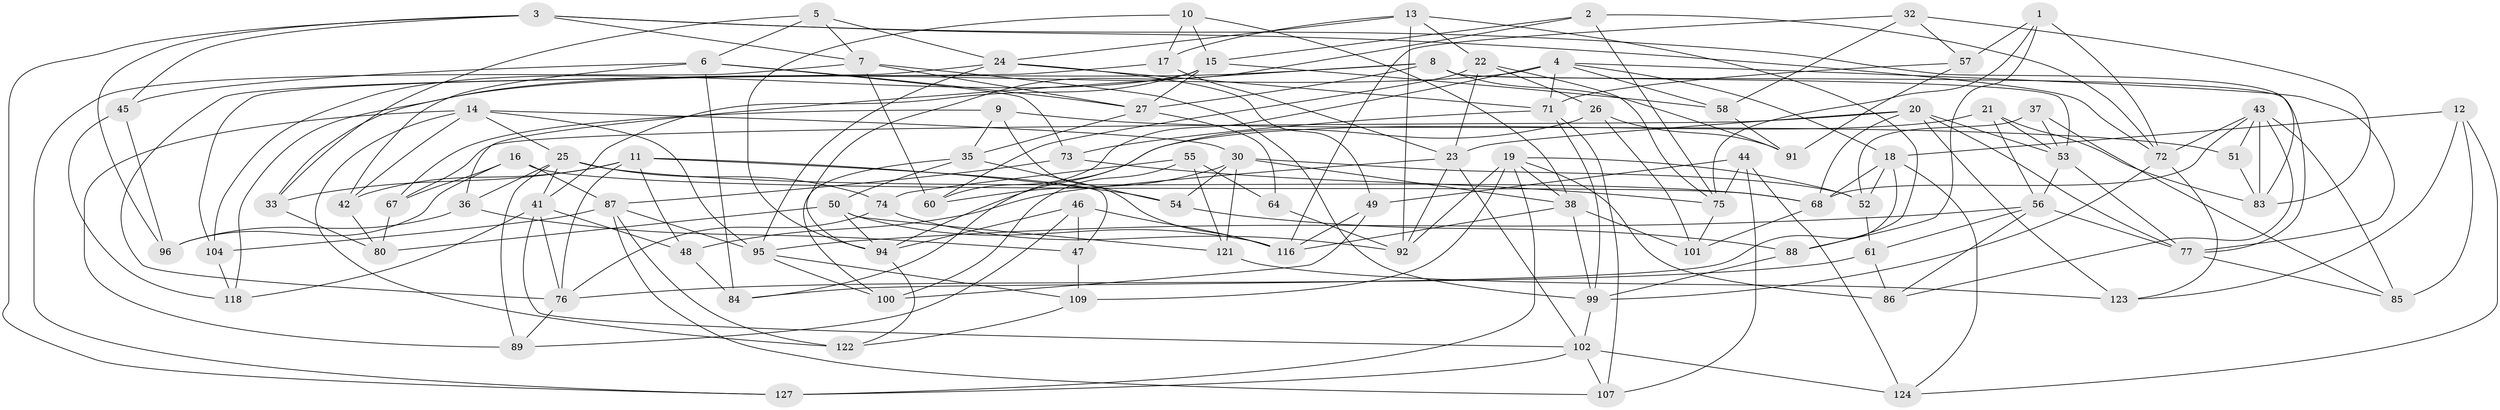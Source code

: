// Generated by graph-tools (version 1.1) at 2025/24/03/03/25 07:24:25]
// undirected, 91 vertices, 217 edges
graph export_dot {
graph [start="1"]
  node [color=gray90,style=filled];
  1;
  2;
  3 [super="+78"];
  4 [super="+70"];
  5;
  6 [super="+129"];
  7 [super="+110"];
  8 [super="+97"];
  9;
  10;
  11 [super="+106"];
  12;
  13 [super="+98"];
  14 [super="+82"];
  15 [super="+66"];
  16;
  17;
  18 [super="+39"];
  19 [super="+31"];
  20 [super="+62"];
  21;
  22 [super="+40"];
  23 [super="+79"];
  24 [super="+29"];
  25 [super="+120"];
  26;
  27 [super="+28"];
  30 [super="+34"];
  32;
  33;
  35 [super="+65"];
  36;
  37;
  38 [super="+63"];
  41 [super="+130"];
  42;
  43 [super="+59"];
  44;
  45;
  46;
  47;
  48;
  49;
  50 [super="+81"];
  51;
  52 [super="+90"];
  53 [super="+69"];
  54;
  55;
  56 [super="+117"];
  57;
  58;
  60;
  61;
  64;
  67;
  68 [super="+114"];
  71 [super="+131"];
  72 [super="+93"];
  73;
  74;
  75 [super="+125"];
  76 [super="+112"];
  77 [super="+113"];
  80;
  83 [super="+108"];
  84;
  85;
  86;
  87 [super="+119"];
  88;
  89;
  91;
  92 [super="+128"];
  94 [super="+115"];
  95 [super="+103"];
  96;
  99 [super="+105"];
  100;
  101;
  102 [super="+111"];
  104;
  107;
  109;
  116 [super="+126"];
  118;
  121;
  122;
  123;
  124;
  127;
  1 -- 75;
  1 -- 88;
  1 -- 57;
  1 -- 72;
  2 -- 94;
  2 -- 15;
  2 -- 72;
  2 -- 75;
  3 -- 127;
  3 -- 83;
  3 -- 96;
  3 -- 72;
  3 -- 45;
  3 -- 7;
  4 -- 60;
  4 -- 118;
  4 -- 71;
  4 -- 18;
  4 -- 77;
  4 -- 58;
  5 -- 33;
  5 -- 7;
  5 -- 24;
  5 -- 6;
  6 -- 42;
  6 -- 73;
  6 -- 84;
  6 -- 45;
  6 -- 27;
  7 -- 127;
  7 -- 60;
  7 -- 27;
  7 -- 99;
  8 -- 91;
  8 -- 33;
  8 -- 77;
  8 -- 53;
  8 -- 36;
  8 -- 27;
  9 -- 51;
  9 -- 67;
  9 -- 116;
  9 -- 35;
  10 -- 17;
  10 -- 38;
  10 -- 94;
  10 -- 15;
  11 -- 42;
  11 -- 33;
  11 -- 47;
  11 -- 48;
  11 -- 54;
  11 -- 76;
  12 -- 85;
  12 -- 124;
  12 -- 123;
  12 -- 18;
  13 -- 17;
  13 -- 88;
  13 -- 92;
  13 -- 22 [weight=2];
  13 -- 24;
  14 -- 122;
  14 -- 89;
  14 -- 25;
  14 -- 42;
  14 -- 95;
  14 -- 30;
  15 -- 41;
  15 -- 58;
  15 -- 104;
  15 -- 27;
  16 -- 67;
  16 -- 87;
  16 -- 96;
  16 -- 68;
  17 -- 104;
  17 -- 23;
  18 -- 84;
  18 -- 68;
  18 -- 124;
  18 -- 52;
  19 -- 109;
  19 -- 52;
  19 -- 38;
  19 -- 92;
  19 -- 86;
  19 -- 127;
  20 -- 67;
  20 -- 23;
  20 -- 53;
  20 -- 123;
  20 -- 77;
  20 -- 68;
  21 -- 94;
  21 -- 56;
  21 -- 53;
  21 -- 83;
  22 -- 23;
  22 -- 26;
  22 -- 60;
  22 -- 75;
  23 -- 48;
  23 -- 92;
  23 -- 102;
  24 -- 95;
  24 -- 49;
  24 -- 71;
  24 -- 76;
  25 -- 74;
  25 -- 68;
  25 -- 89;
  25 -- 36;
  25 -- 41;
  26 -- 101;
  26 -- 91;
  26 -- 84;
  27 -- 35;
  27 -- 64;
  30 -- 121;
  30 -- 54;
  30 -- 52;
  30 -- 38;
  30 -- 60;
  32 -- 57;
  32 -- 116;
  32 -- 83;
  32 -- 58;
  33 -- 80;
  35 -- 50 [weight=2];
  35 -- 100;
  35 -- 54;
  36 -- 47;
  36 -- 96;
  37 -- 53;
  37 -- 52 [weight=2];
  37 -- 85;
  38 -- 116;
  38 -- 99;
  38 -- 101;
  41 -- 102;
  41 -- 48;
  41 -- 76;
  41 -- 118;
  42 -- 80;
  43 -- 86;
  43 -- 68;
  43 -- 51;
  43 -- 72;
  43 -- 85;
  43 -- 83;
  44 -- 49;
  44 -- 107;
  44 -- 124;
  44 -- 75;
  45 -- 118;
  45 -- 96;
  46 -- 47;
  46 -- 89;
  46 -- 116;
  46 -- 94;
  47 -- 109;
  48 -- 84;
  49 -- 116;
  49 -- 100;
  50 -- 80;
  50 -- 121;
  50 -- 116;
  50 -- 94;
  51 -- 83 [weight=2];
  52 -- 61;
  53 -- 56;
  53 -- 77;
  54 -- 88;
  55 -- 74;
  55 -- 121;
  55 -- 64;
  55 -- 100;
  56 -- 86;
  56 -- 77;
  56 -- 61;
  56 -- 95;
  57 -- 71;
  57 -- 91;
  58 -- 91;
  61 -- 86;
  61 -- 76;
  64 -- 92 [weight=2];
  67 -- 80;
  68 -- 101;
  71 -- 73;
  71 -- 99;
  71 -- 107;
  72 -- 123;
  72 -- 99;
  73 -- 87;
  73 -- 75;
  74 -- 76;
  74 -- 92;
  75 -- 101;
  76 -- 89;
  77 -- 85;
  87 -- 104;
  87 -- 122;
  87 -- 107;
  87 -- 95;
  88 -- 99;
  94 -- 122;
  95 -- 100;
  95 -- 109;
  99 -- 102;
  102 -- 124;
  102 -- 107;
  102 -- 127;
  104 -- 118;
  109 -- 122;
  121 -- 123;
}
